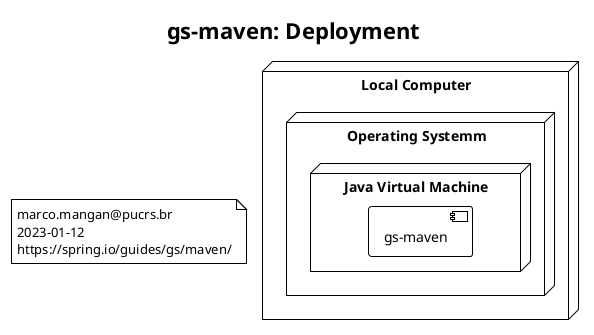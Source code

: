 @startuml
!theme plain

title gs-maven: Deployment

node "Local Computer" as A {
  node "Operating Systemm" as B {

    node "Java Virtual Machine" as C {
      [gs-maven]
    }

  }
}

note as N1
 marco.mangan@pucrs.br
 2023-01-12
 https://spring.io/guides/gs/maven/
end note

@enduml
